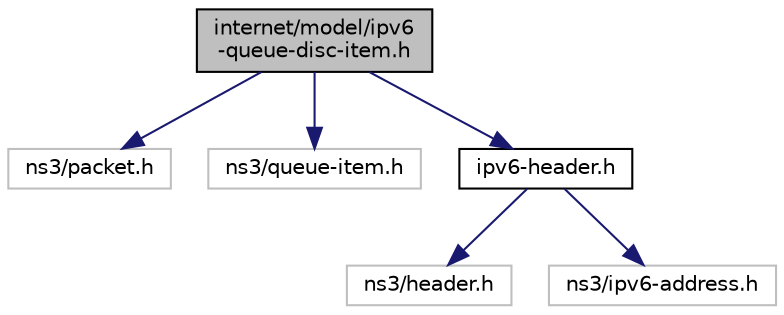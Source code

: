 digraph "internet/model/ipv6-queue-disc-item.h"
{
  edge [fontname="Helvetica",fontsize="10",labelfontname="Helvetica",labelfontsize="10"];
  node [fontname="Helvetica",fontsize="10",shape=record];
  Node1 [label="internet/model/ipv6\l-queue-disc-item.h",height=0.2,width=0.4,color="black", fillcolor="grey75", style="filled", fontcolor="black"];
  Node1 -> Node2 [color="midnightblue",fontsize="10",style="solid"];
  Node2 [label="ns3/packet.h",height=0.2,width=0.4,color="grey75", fillcolor="white", style="filled"];
  Node1 -> Node3 [color="midnightblue",fontsize="10",style="solid"];
  Node3 [label="ns3/queue-item.h",height=0.2,width=0.4,color="grey75", fillcolor="white", style="filled"];
  Node1 -> Node4 [color="midnightblue",fontsize="10",style="solid"];
  Node4 [label="ipv6-header.h",height=0.2,width=0.4,color="black", fillcolor="white", style="filled",URL="$d6/d9f/ipv6-header_8h.html"];
  Node4 -> Node5 [color="midnightblue",fontsize="10",style="solid"];
  Node5 [label="ns3/header.h",height=0.2,width=0.4,color="grey75", fillcolor="white", style="filled"];
  Node4 -> Node6 [color="midnightblue",fontsize="10",style="solid"];
  Node6 [label="ns3/ipv6-address.h",height=0.2,width=0.4,color="grey75", fillcolor="white", style="filled"];
}
